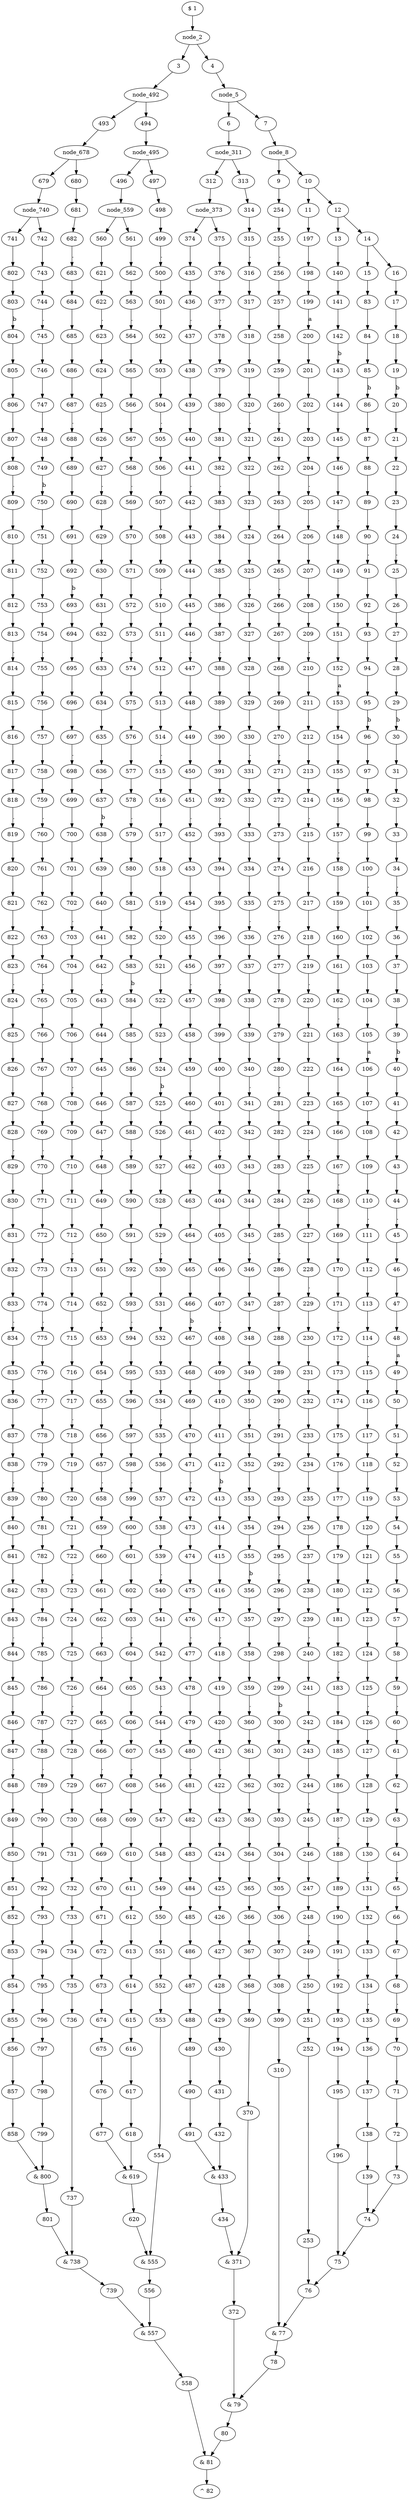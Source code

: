 digraph G {
	node_1 [label="$ 1"]
		node_1 -> node_2
		node_2 -> node_3
		node_2 -> node_4
	node_4 [label="4"]
		node_4 -> node_5
		node_5 -> node_6
		node_5 -> node_7
	node_7 [label="7"]
		node_7 -> node_8
		node_8 -> node_9
		node_8 -> node_10
	node_10 [label="10"]
		node_10 -> node_11
		node_10 -> node_12
	node_12 [label="12"]
		node_12 -> node_13
		node_12 -> node_14
	node_14 [label="14"]
		node_14 -> node_15
		node_14 -> node_16
	node_16 [label="16"]
		node_16 -> node_17
	node_17 [label="17"]
		node_17 -> node_18
	node_18 [label="18"]
		node_18 -> node_19
	node_19 [label="19"]
		node_19 -> node_20[label = "b"]
	node_20 [label="20"]
		node_20 -> node_21
	node_21 [label="21"]
		node_21 -> node_22
	node_22 [label="22"]
		node_22 -> node_23
	node_23 [label="23"]
		node_23 -> node_24
	node_24 [label="24"]
		node_24 -> node_25[label = "."]
	node_25 [label="25"]
		node_25 -> node_26
	node_26 [label="26"]
		node_26 -> node_27
	node_27 [label="27"]
		node_27 -> node_28
	node_28 [label="28"]
		node_28 -> node_29
	node_29 [label="29"]
		node_29 -> node_30[label = "b"]
	node_30 [label="30"]
		node_30 -> node_31
	node_31 [label="31"]
		node_31 -> node_32
	node_32 [label="32"]
		node_32 -> node_33
	node_33 [label="33"]
		node_33 -> node_34
	node_34 [label="34"]
		node_34 -> node_35[label = "."]
	node_35 [label="35"]
		node_35 -> node_36
	node_36 [label="36"]
		node_36 -> node_37
	node_37 [label="37"]
		node_37 -> node_38
	node_38 [label="38"]
		node_38 -> node_39
	node_39 [label="39"]
		node_39 -> node_40[label = "b"]
	node_40 [label="40"]
		node_40 -> node_41
	node_41 [label="41"]
		node_41 -> node_42
	node_42 [label="42"]
		node_42 -> node_43
	node_43 [label="43"]
		node_43 -> node_44
	node_44 [label="44"]
		node_44 -> node_45[label = "."]
	node_45 [label="45"]
		node_45 -> node_46
	node_46 [label="46"]
		node_46 -> node_47
	node_47 [label="47"]
		node_47 -> node_48
	node_48 [label="48"]
		node_48 -> node_49[label = "a"]
	node_49 [label="49"]
		node_49 -> node_50
	node_50 [label="50"]
		node_50 -> node_51
	node_51 [label="51"]
		node_51 -> node_52
	node_52 [label="52"]
		node_52 -> node_53
	node_53 [label="53"]
		node_53 -> node_54
	node_54 [label="54"]
		node_54 -> node_55
	node_55 [label="55"]
		node_55 -> node_56
	node_56 [label="56"]
		node_56 -> node_57
	node_57 [label="57"]
		node_57 -> node_58
	node_58 [label="58"]
		node_58 -> node_59
	node_59 [label="59"]
		node_59 -> node_60[label = "."]
	node_60 [label="60"]
		node_60 -> node_61
	node_61 [label="61"]
		node_61 -> node_62
	node_62 [label="62"]
		node_62 -> node_63
	node_63 [label="63"]
		node_63 -> node_64
	node_64 [label="64"]
		node_64 -> node_65[label = "."]
	node_65 [label="65"]
		node_65 -> node_66
	node_66 [label="66"]
		node_66 -> node_67
	node_67 [label="67"]
		node_67 -> node_68
	node_68 [label="68"]
		node_68 -> node_69[label = "."]
	node_69 [label="69"]
		node_69 -> node_70
	node_70 [label="70"]
		node_70 -> node_71
	node_71 [label="71"]
		node_71 -> node_72
	node_72 [label="72"]
		node_72 -> node_73
	node_73 [label="73"]
		node_73 -> node_74
	node_74 [label="74"]
		node_74 -> node_75
	node_75 [label="75"]
		node_75 -> node_76
	node_76 [label="76"]
		node_76 -> node_77
	node_77 [label="& 77"]
		node_77 -> node_78
	node_78 [label="78"]
		node_78 -> node_79
	node_79 [label="& 79"]
		node_79 -> node_80
	node_80 [label="80"]
		node_80 -> node_81
	node_81 [label="& 81"]
		node_81 -> node_82
	node_82 [label="^ 82"]
	node_15 [label="15"]
		node_15 -> node_83
	node_83 [label="83"]
		node_83 -> node_84
	node_84 [label="84"]
		node_84 -> node_85
	node_85 [label="85"]
		node_85 -> node_86[label = "b"]
	node_86 [label="86"]
		node_86 -> node_87
	node_87 [label="87"]
		node_87 -> node_88
	node_88 [label="88"]
		node_88 -> node_89
	node_89 [label="89"]
		node_89 -> node_90
	node_90 [label="90"]
		node_90 -> node_91[label = "."]
	node_91 [label="91"]
		node_91 -> node_92
	node_92 [label="92"]
		node_92 -> node_93
	node_93 [label="93"]
		node_93 -> node_94
	node_94 [label="94"]
		node_94 -> node_95
	node_95 [label="95"]
		node_95 -> node_96[label = "b"]
	node_96 [label="96"]
		node_96 -> node_97
	node_97 [label="97"]
		node_97 -> node_98
	node_98 [label="98"]
		node_98 -> node_99
	node_99 [label="99"]
		node_99 -> node_100
	node_100 [label="100"]
		node_100 -> node_101[label = "."]
	node_101 [label="101"]
		node_101 -> node_102
	node_102 [label="102"]
		node_102 -> node_103
	node_103 [label="103"]
		node_103 -> node_104
	node_104 [label="104"]
		node_104 -> node_105
	node_105 [label="105"]
		node_105 -> node_106[label = "a"]
	node_106 [label="106"]
		node_106 -> node_107
	node_107 [label="107"]
		node_107 -> node_108
	node_108 [label="108"]
		node_108 -> node_109
	node_109 [label="109"]
		node_109 -> node_110
	node_110 [label="110"]
		node_110 -> node_111[label = "."]
	node_111 [label="111"]
		node_111 -> node_112
	node_112 [label="112"]
		node_112 -> node_113
	node_113 [label="113"]
		node_113 -> node_114
	node_114 [label="114"]
		node_114 -> node_115[label = "."]
	node_115 [label="115"]
		node_115 -> node_116
	node_116 [label="116"]
		node_116 -> node_117
	node_117 [label="117"]
		node_117 -> node_118
	node_118 [label="118"]
		node_118 -> node_119
	node_119 [label="119"]
		node_119 -> node_120
	node_120 [label="120"]
		node_120 -> node_121
	node_121 [label="121"]
		node_121 -> node_122
	node_122 [label="122"]
		node_122 -> node_123
	node_123 [label="123"]
		node_123 -> node_124
	node_124 [label="124"]
		node_124 -> node_125
	node_125 [label="125"]
		node_125 -> node_126[label = "."]
	node_126 [label="126"]
		node_126 -> node_127
	node_127 [label="127"]
		node_127 -> node_128
	node_128 [label="128"]
		node_128 -> node_129
	node_129 [label="129"]
		node_129 -> node_130
	node_130 [label="130"]
		node_130 -> node_131[label = "."]
	node_131 [label="131"]
		node_131 -> node_132
	node_132 [label="132"]
		node_132 -> node_133
	node_133 [label="133"]
		node_133 -> node_134
	node_134 [label="134"]
		node_134 -> node_135[label = "."]
	node_135 [label="135"]
		node_135 -> node_136
	node_136 [label="136"]
		node_136 -> node_137
	node_137 [label="137"]
		node_137 -> node_138
	node_138 [label="138"]
		node_138 -> node_139
	node_139 [label="139"]
		node_139 -> node_74
	node_13 [label="13"]
		node_13 -> node_140
	node_140 [label="140"]
		node_140 -> node_141
	node_141 [label="141"]
		node_141 -> node_142
	node_142 [label="142"]
		node_142 -> node_143[label = "b"]
	node_143 [label="143"]
		node_143 -> node_144
	node_144 [label="144"]
		node_144 -> node_145
	node_145 [label="145"]
		node_145 -> node_146
	node_146 [label="146"]
		node_146 -> node_147
	node_147 [label="147"]
		node_147 -> node_148[label = "."]
	node_148 [label="148"]
		node_148 -> node_149
	node_149 [label="149"]
		node_149 -> node_150
	node_150 [label="150"]
		node_150 -> node_151
	node_151 [label="151"]
		node_151 -> node_152
	node_152 [label="152"]
		node_152 -> node_153[label = "a"]
	node_153 [label="153"]
		node_153 -> node_154
	node_154 [label="154"]
		node_154 -> node_155
	node_155 [label="155"]
		node_155 -> node_156
	node_156 [label="156"]
		node_156 -> node_157
	node_157 [label="157"]
		node_157 -> node_158[label = "."]
	node_158 [label="158"]
		node_158 -> node_159
	node_159 [label="159"]
		node_159 -> node_160
	node_160 [label="160"]
		node_160 -> node_161
	node_161 [label="161"]
		node_161 -> node_162
	node_162 [label="162"]
		node_162 -> node_163[label = "."]
	node_163 [label="163"]
		node_163 -> node_164
	node_164 [label="164"]
		node_164 -> node_165
	node_165 [label="165"]
		node_165 -> node_166
	node_166 [label="166"]
		node_166 -> node_167
	node_167 [label="167"]
		node_167 -> node_168[label = "."]
	node_168 [label="168"]
		node_168 -> node_169
	node_169 [label="169"]
		node_169 -> node_170
	node_170 [label="170"]
		node_170 -> node_171
	node_171 [label="171"]
		node_171 -> node_172[label = "."]
	node_172 [label="172"]
		node_172 -> node_173
	node_173 [label="173"]
		node_173 -> node_174
	node_174 [label="174"]
		node_174 -> node_175
	node_175 [label="175"]
		node_175 -> node_176
	node_176 [label="176"]
		node_176 -> node_177
	node_177 [label="177"]
		node_177 -> node_178
	node_178 [label="178"]
		node_178 -> node_179
	node_179 [label="179"]
		node_179 -> node_180
	node_180 [label="180"]
		node_180 -> node_181
	node_181 [label="181"]
		node_181 -> node_182
	node_182 [label="182"]
		node_182 -> node_183[label = "."]
	node_183 [label="183"]
		node_183 -> node_184
	node_184 [label="184"]
		node_184 -> node_185
	node_185 [label="185"]
		node_185 -> node_186
	node_186 [label="186"]
		node_186 -> node_187
	node_187 [label="187"]
		node_187 -> node_188[label = "."]
	node_188 [label="188"]
		node_188 -> node_189
	node_189 [label="189"]
		node_189 -> node_190
	node_190 [label="190"]
		node_190 -> node_191
	node_191 [label="191"]
		node_191 -> node_192[label = "."]
	node_192 [label="192"]
		node_192 -> node_193
	node_193 [label="193"]
		node_193 -> node_194
	node_194 [label="194"]
		node_194 -> node_195
	node_195 [label="195"]
		node_195 -> node_196
	node_196 [label="196"]
		node_196 -> node_75
	node_11 [label="11"]
		node_11 -> node_197
	node_197 [label="197"]
		node_197 -> node_198
	node_198 [label="198"]
		node_198 -> node_199
	node_199 [label="199"]
		node_199 -> node_200[label = "a"]
	node_200 [label="200"]
		node_200 -> node_201
	node_201 [label="201"]
		node_201 -> node_202
	node_202 [label="202"]
		node_202 -> node_203
	node_203 [label="203"]
		node_203 -> node_204
	node_204 [label="204"]
		node_204 -> node_205[label = "."]
	node_205 [label="205"]
		node_205 -> node_206
	node_206 [label="206"]
		node_206 -> node_207
	node_207 [label="207"]
		node_207 -> node_208
	node_208 [label="208"]
		node_208 -> node_209
	node_209 [label="209"]
		node_209 -> node_210[label = "."]
	node_210 [label="210"]
		node_210 -> node_211
	node_211 [label="211"]
		node_211 -> node_212
	node_212 [label="212"]
		node_212 -> node_213
	node_213 [label="213"]
		node_213 -> node_214
	node_214 [label="214"]
		node_214 -> node_215[label = "."]
	node_215 [label="215"]
		node_215 -> node_216
	node_216 [label="216"]
		node_216 -> node_217
	node_217 [label="217"]
		node_217 -> node_218
	node_218 [label="218"]
		node_218 -> node_219
	node_219 [label="219"]
		node_219 -> node_220[label = "."]
	node_220 [label="220"]
		node_220 -> node_221
	node_221 [label="221"]
		node_221 -> node_222
	node_222 [label="222"]
		node_222 -> node_223
	node_223 [label="223"]
		node_223 -> node_224
	node_224 [label="224"]
		node_224 -> node_225[label = "."]
	node_225 [label="225"]
		node_225 -> node_226
	node_226 [label="226"]
		node_226 -> node_227
	node_227 [label="227"]
		node_227 -> node_228
	node_228 [label="228"]
		node_228 -> node_229[label = "."]
	node_229 [label="229"]
		node_229 -> node_230
	node_230 [label="230"]
		node_230 -> node_231
	node_231 [label="231"]
		node_231 -> node_232
	node_232 [label="232"]
		node_232 -> node_233
	node_233 [label="233"]
		node_233 -> node_234
	node_234 [label="234"]
		node_234 -> node_235
	node_235 [label="235"]
		node_235 -> node_236
	node_236 [label="236"]
		node_236 -> node_237
	node_237 [label="237"]
		node_237 -> node_238
	node_238 [label="238"]
		node_238 -> node_239
	node_239 [label="239"]
		node_239 -> node_240[label = "."]
	node_240 [label="240"]
		node_240 -> node_241
	node_241 [label="241"]
		node_241 -> node_242
	node_242 [label="242"]
		node_242 -> node_243
	node_243 [label="243"]
		node_243 -> node_244
	node_244 [label="244"]
		node_244 -> node_245[label = "."]
	node_245 [label="245"]
		node_245 -> node_246
	node_246 [label="246"]
		node_246 -> node_247
	node_247 [label="247"]
		node_247 -> node_248
	node_248 [label="248"]
		node_248 -> node_249[label = "."]
	node_249 [label="249"]
		node_249 -> node_250
	node_250 [label="250"]
		node_250 -> node_251
	node_251 [label="251"]
		node_251 -> node_252
	node_252 [label="252"]
		node_252 -> node_253
	node_253 [label="253"]
		node_253 -> node_76
	node_9 [label="9"]
		node_9 -> node_254
	node_254 [label="254"]
		node_254 -> node_255
	node_255 [label="255"]
		node_255 -> node_256[label = "."]
	node_256 [label="256"]
		node_256 -> node_257
	node_257 [label="257"]
		node_257 -> node_258
	node_258 [label="258"]
		node_258 -> node_259
	node_259 [label="259"]
		node_259 -> node_260
	node_260 [label="260"]
		node_260 -> node_261[label = "."]
	node_261 [label="261"]
		node_261 -> node_262
	node_262 [label="262"]
		node_262 -> node_263
	node_263 [label="263"]
		node_263 -> node_264
	node_264 [label="264"]
		node_264 -> node_265
	node_265 [label="265"]
		node_265 -> node_266[label = "."]
	node_266 [label="266"]
		node_266 -> node_267
	node_267 [label="267"]
		node_267 -> node_268
	node_268 [label="268"]
		node_268 -> node_269
	node_269 [label="269"]
		node_269 -> node_270
	node_270 [label="270"]
		node_270 -> node_271[label = "."]
	node_271 [label="271"]
		node_271 -> node_272
	node_272 [label="272"]
		node_272 -> node_273
	node_273 [label="273"]
		node_273 -> node_274
	node_274 [label="274"]
		node_274 -> node_275
	node_275 [label="275"]
		node_275 -> node_276[label = "."]
	node_276 [label="276"]
		node_276 -> node_277
	node_277 [label="277"]
		node_277 -> node_278
	node_278 [label="278"]
		node_278 -> node_279
	node_279 [label="279"]
		node_279 -> node_280
	node_280 [label="280"]
		node_280 -> node_281[label = "."]
	node_281 [label="281"]
		node_281 -> node_282
	node_282 [label="282"]
		node_282 -> node_283
	node_283 [label="283"]
		node_283 -> node_284
	node_284 [label="284"]
		node_284 -> node_285
	node_285 [label="285"]
		node_285 -> node_286[label = "."]
	node_286 [label="286"]
		node_286 -> node_287
	node_287 [label="287"]
		node_287 -> node_288
	node_288 [label="288"]
		node_288 -> node_289
	node_289 [label="289"]
		node_289 -> node_290
	node_290 [label="290"]
		node_290 -> node_291[label = "."]
	node_291 [label="291"]
		node_291 -> node_292
	node_292 [label="292"]
		node_292 -> node_293
	node_293 [label="293"]
		node_293 -> node_294
	node_294 [label="294"]
		node_294 -> node_295
	node_295 [label="295"]
		node_295 -> node_296[label = "."]
	node_296 [label="296"]
		node_296 -> node_297
	node_297 [label="297"]
		node_297 -> node_298
	node_298 [label="298"]
		node_298 -> node_299
	node_299 [label="299"]
		node_299 -> node_300[label = "b"]
	node_300 [label="300"]
		node_300 -> node_301
	node_301 [label="301"]
		node_301 -> node_302
	node_302 [label="302"]
		node_302 -> node_303
	node_303 [label="303"]
		node_303 -> node_304
	node_304 [label="304"]
		node_304 -> node_305
	node_305 [label="305"]
		node_305 -> node_306
	node_306 [label="306"]
		node_306 -> node_307
	node_307 [label="307"]
		node_307 -> node_308
	node_308 [label="308"]
		node_308 -> node_309
	node_309 [label="309"]
		node_309 -> node_310
	node_310 [label="310"]
		node_310 -> node_77
	node_6 [label="6"]
		node_6 -> node_311
		node_311 -> node_312
		node_311 -> node_313
	node_313 [label="313"]
		node_313 -> node_314
	node_314 [label="314"]
		node_314 -> node_315
	node_315 [label="315"]
		node_315 -> node_316[label = "."]
	node_316 [label="316"]
		node_316 -> node_317
	node_317 [label="317"]
		node_317 -> node_318
	node_318 [label="318"]
		node_318 -> node_319
	node_319 [label="319"]
		node_319 -> node_320
	node_320 [label="320"]
		node_320 -> node_321[label = "."]
	node_321 [label="321"]
		node_321 -> node_322
	node_322 [label="322"]
		node_322 -> node_323
	node_323 [label="323"]
		node_323 -> node_324
	node_324 [label="324"]
		node_324 -> node_325
	node_325 [label="325"]
		node_325 -> node_326[label = "."]
	node_326 [label="326"]
		node_326 -> node_327
	node_327 [label="327"]
		node_327 -> node_328
	node_328 [label="328"]
		node_328 -> node_329
	node_329 [label="329"]
		node_329 -> node_330
	node_330 [label="330"]
		node_330 -> node_331[label = "."]
	node_331 [label="331"]
		node_331 -> node_332
	node_332 [label="332"]
		node_332 -> node_333
	node_333 [label="333"]
		node_333 -> node_334
	node_334 [label="334"]
		node_334 -> node_335
	node_335 [label="335"]
		node_335 -> node_336[label = "."]
	node_336 [label="336"]
		node_336 -> node_337
	node_337 [label="337"]
		node_337 -> node_338
	node_338 [label="338"]
		node_338 -> node_339
	node_339 [label="339"]
		node_339 -> node_340
	node_340 [label="340"]
		node_340 -> node_341[label = "."]
	node_341 [label="341"]
		node_341 -> node_342
	node_342 [label="342"]
		node_342 -> node_343
	node_343 [label="343"]
		node_343 -> node_344
	node_344 [label="344"]
		node_344 -> node_345
	node_345 [label="345"]
		node_345 -> node_346[label = "."]
	node_346 [label="346"]
		node_346 -> node_347
	node_347 [label="347"]
		node_347 -> node_348
	node_348 [label="348"]
		node_348 -> node_349
	node_349 [label="349"]
		node_349 -> node_350
	node_350 [label="350"]
		node_350 -> node_351[label = "."]
	node_351 [label="351"]
		node_351 -> node_352
	node_352 [label="352"]
		node_352 -> node_353
	node_353 [label="353"]
		node_353 -> node_354
	node_354 [label="354"]
		node_354 -> node_355
	node_355 [label="355"]
		node_355 -> node_356[label = "b"]
	node_356 [label="356"]
		node_356 -> node_357
	node_357 [label="357"]
		node_357 -> node_358
	node_358 [label="358"]
		node_358 -> node_359
	node_359 [label="359"]
		node_359 -> node_360[label = "."]
	node_360 [label="360"]
		node_360 -> node_361
	node_361 [label="361"]
		node_361 -> node_362
	node_362 [label="362"]
		node_362 -> node_363
	node_363 [label="363"]
		node_363 -> node_364
	node_364 [label="364"]
		node_364 -> node_365
	node_365 [label="365"]
		node_365 -> node_366
	node_366 [label="366"]
		node_366 -> node_367
	node_367 [label="367"]
		node_367 -> node_368
	node_368 [label="368"]
		node_368 -> node_369
	node_369 [label="369"]
		node_369 -> node_370
	node_370 [label="370"]
		node_370 -> node_371
	node_371 [label="& 371"]
		node_371 -> node_372
	node_372 [label="372"]
		node_372 -> node_79
	node_312 [label="312"]
		node_312 -> node_373
		node_373 -> node_374
		node_373 -> node_375
	node_375 [label="375"]
		node_375 -> node_376
	node_376 [label="376"]
		node_376 -> node_377
	node_377 [label="377"]
		node_377 -> node_378[label = "."]
	node_378 [label="378"]
		node_378 -> node_379
	node_379 [label="379"]
		node_379 -> node_380
	node_380 [label="380"]
		node_380 -> node_381
	node_381 [label="381"]
		node_381 -> node_382
	node_382 [label="382"]
		node_382 -> node_383[label = "."]
	node_383 [label="383"]
		node_383 -> node_384
	node_384 [label="384"]
		node_384 -> node_385
	node_385 [label="385"]
		node_385 -> node_386
	node_386 [label="386"]
		node_386 -> node_387
	node_387 [label="387"]
		node_387 -> node_388[label = "."]
	node_388 [label="388"]
		node_388 -> node_389
	node_389 [label="389"]
		node_389 -> node_390
	node_390 [label="390"]
		node_390 -> node_391
	node_391 [label="391"]
		node_391 -> node_392
	node_392 [label="392"]
		node_392 -> node_393[label = "."]
	node_393 [label="393"]
		node_393 -> node_394
	node_394 [label="394"]
		node_394 -> node_395
	node_395 [label="395"]
		node_395 -> node_396
	node_396 [label="396"]
		node_396 -> node_397
	node_397 [label="397"]
		node_397 -> node_398[label = "."]
	node_398 [label="398"]
		node_398 -> node_399
	node_399 [label="399"]
		node_399 -> node_400
	node_400 [label="400"]
		node_400 -> node_401
	node_401 [label="401"]
		node_401 -> node_402
	node_402 [label="402"]
		node_402 -> node_403[label = "."]
	node_403 [label="403"]
		node_403 -> node_404
	node_404 [label="404"]
		node_404 -> node_405
	node_405 [label="405"]
		node_405 -> node_406
	node_406 [label="406"]
		node_406 -> node_407
	node_407 [label="407"]
		node_407 -> node_408[label = "."]
	node_408 [label="408"]
		node_408 -> node_409
	node_409 [label="409"]
		node_409 -> node_410
	node_410 [label="410"]
		node_410 -> node_411
	node_411 [label="411"]
		node_411 -> node_412
	node_412 [label="412"]
		node_412 -> node_413[label = "b"]
	node_413 [label="413"]
		node_413 -> node_414
	node_414 [label="414"]
		node_414 -> node_415
	node_415 [label="415"]
		node_415 -> node_416
	node_416 [label="416"]
		node_416 -> node_417
	node_417 [label="417"]
		node_417 -> node_418[label = "."]
	node_418 [label="418"]
		node_418 -> node_419
	node_419 [label="419"]
		node_419 -> node_420
	node_420 [label="420"]
		node_420 -> node_421
	node_421 [label="421"]
		node_421 -> node_422[label = "."]
	node_422 [label="422"]
		node_422 -> node_423
	node_423 [label="423"]
		node_423 -> node_424
	node_424 [label="424"]
		node_424 -> node_425
	node_425 [label="425"]
		node_425 -> node_426
	node_426 [label="426"]
		node_426 -> node_427
	node_427 [label="427"]
		node_427 -> node_428
	node_428 [label="428"]
		node_428 -> node_429
	node_429 [label="429"]
		node_429 -> node_430
	node_430 [label="430"]
		node_430 -> node_431
	node_431 [label="431"]
		node_431 -> node_432
	node_432 [label="432"]
		node_432 -> node_433
	node_433 [label="& 433"]
		node_433 -> node_434
	node_434 [label="434"]
		node_434 -> node_371
	node_374 [label="374"]
		node_374 -> node_435
	node_435 [label="435"]
		node_435 -> node_436
	node_436 [label="436"]
		node_436 -> node_437[label = "."]
	node_437 [label="437"]
		node_437 -> node_438
	node_438 [label="438"]
		node_438 -> node_439
	node_439 [label="439"]
		node_439 -> node_440
	node_440 [label="440"]
		node_440 -> node_441
	node_441 [label="441"]
		node_441 -> node_442[label = "."]
	node_442 [label="442"]
		node_442 -> node_443
	node_443 [label="443"]
		node_443 -> node_444
	node_444 [label="444"]
		node_444 -> node_445
	node_445 [label="445"]
		node_445 -> node_446
	node_446 [label="446"]
		node_446 -> node_447[label = "."]
	node_447 [label="447"]
		node_447 -> node_448
	node_448 [label="448"]
		node_448 -> node_449
	node_449 [label="449"]
		node_449 -> node_450
	node_450 [label="450"]
		node_450 -> node_451
	node_451 [label="451"]
		node_451 -> node_452[label = "."]
	node_452 [label="452"]
		node_452 -> node_453
	node_453 [label="453"]
		node_453 -> node_454
	node_454 [label="454"]
		node_454 -> node_455
	node_455 [label="455"]
		node_455 -> node_456
	node_456 [label="456"]
		node_456 -> node_457[label = "."]
	node_457 [label="457"]
		node_457 -> node_458
	node_458 [label="458"]
		node_458 -> node_459
	node_459 [label="459"]
		node_459 -> node_460
	node_460 [label="460"]
		node_460 -> node_461
	node_461 [label="461"]
		node_461 -> node_462[label = "."]
	node_462 [label="462"]
		node_462 -> node_463
	node_463 [label="463"]
		node_463 -> node_464
	node_464 [label="464"]
		node_464 -> node_465
	node_465 [label="465"]
		node_465 -> node_466
	node_466 [label="466"]
		node_466 -> node_467[label = "b"]
	node_467 [label="467"]
		node_467 -> node_468
	node_468 [label="468"]
		node_468 -> node_469
	node_469 [label="469"]
		node_469 -> node_470
	node_470 [label="470"]
		node_470 -> node_471
	node_471 [label="471"]
		node_471 -> node_472[label = "."]
	node_472 [label="472"]
		node_472 -> node_473
	node_473 [label="473"]
		node_473 -> node_474
	node_474 [label="474"]
		node_474 -> node_475
	node_475 [label="475"]
		node_475 -> node_476
	node_476 [label="476"]
		node_476 -> node_477[label = "."]
	node_477 [label="477"]
		node_477 -> node_478
	node_478 [label="478"]
		node_478 -> node_479
	node_479 [label="479"]
		node_479 -> node_480
	node_480 [label="480"]
		node_480 -> node_481[label = "."]
	node_481 [label="481"]
		node_481 -> node_482
	node_482 [label="482"]
		node_482 -> node_483
	node_483 [label="483"]
		node_483 -> node_484
	node_484 [label="484"]
		node_484 -> node_485
	node_485 [label="485"]
		node_485 -> node_486
	node_486 [label="486"]
		node_486 -> node_487
	node_487 [label="487"]
		node_487 -> node_488
	node_488 [label="488"]
		node_488 -> node_489
	node_489 [label="489"]
		node_489 -> node_490
	node_490 [label="490"]
		node_490 -> node_491
	node_491 [label="491"]
		node_491 -> node_433
	node_3 [label="3"]
		node_3 -> node_492
		node_492 -> node_493
		node_492 -> node_494
	node_494 [label="494"]
		node_494 -> node_495
		node_495 -> node_496
		node_495 -> node_497
	node_497 [label="497"]
		node_497 -> node_498
	node_498 [label="498"]
		node_498 -> node_499
	node_499 [label="499"]
		node_499 -> node_500[label = "."]
	node_500 [label="500"]
		node_500 -> node_501
	node_501 [label="501"]
		node_501 -> node_502
	node_502 [label="502"]
		node_502 -> node_503
	node_503 [label="503"]
		node_503 -> node_504
	node_504 [label="504"]
		node_504 -> node_505[label = "."]
	node_505 [label="505"]
		node_505 -> node_506
	node_506 [label="506"]
		node_506 -> node_507
	node_507 [label="507"]
		node_507 -> node_508
	node_508 [label="508"]
		node_508 -> node_509
	node_509 [label="509"]
		node_509 -> node_510[label = "."]
	node_510 [label="510"]
		node_510 -> node_511
	node_511 [label="511"]
		node_511 -> node_512
	node_512 [label="512"]
		node_512 -> node_513
	node_513 [label="513"]
		node_513 -> node_514
	node_514 [label="514"]
		node_514 -> node_515[label = "."]
	node_515 [label="515"]
		node_515 -> node_516
	node_516 [label="516"]
		node_516 -> node_517
	node_517 [label="517"]
		node_517 -> node_518
	node_518 [label="518"]
		node_518 -> node_519
	node_519 [label="519"]
		node_519 -> node_520[label = "."]
	node_520 [label="520"]
		node_520 -> node_521
	node_521 [label="521"]
		node_521 -> node_522
	node_522 [label="522"]
		node_522 -> node_523
	node_523 [label="523"]
		node_523 -> node_524
	node_524 [label="524"]
		node_524 -> node_525[label = "b"]
	node_525 [label="525"]
		node_525 -> node_526
	node_526 [label="526"]
		node_526 -> node_527
	node_527 [label="527"]
		node_527 -> node_528
	node_528 [label="528"]
		node_528 -> node_529
	node_529 [label="529"]
		node_529 -> node_530[label = "."]
	node_530 [label="530"]
		node_530 -> node_531
	node_531 [label="531"]
		node_531 -> node_532
	node_532 [label="532"]
		node_532 -> node_533
	node_533 [label="533"]
		node_533 -> node_534
	node_534 [label="534"]
		node_534 -> node_535[label = "."]
	node_535 [label="535"]
		node_535 -> node_536
	node_536 [label="536"]
		node_536 -> node_537
	node_537 [label="537"]
		node_537 -> node_538
	node_538 [label="538"]
		node_538 -> node_539
	node_539 [label="539"]
		node_539 -> node_540[label = "."]
	node_540 [label="540"]
		node_540 -> node_541
	node_541 [label="541"]
		node_541 -> node_542
	node_542 [label="542"]
		node_542 -> node_543
	node_543 [label="543"]
		node_543 -> node_544[label = "."]
	node_544 [label="544"]
		node_544 -> node_545
	node_545 [label="545"]
		node_545 -> node_546
	node_546 [label="546"]
		node_546 -> node_547
	node_547 [label="547"]
		node_547 -> node_548
	node_548 [label="548"]
		node_548 -> node_549
	node_549 [label="549"]
		node_549 -> node_550
	node_550 [label="550"]
		node_550 -> node_551
	node_551 [label="551"]
		node_551 -> node_552
	node_552 [label="552"]
		node_552 -> node_553
	node_553 [label="553"]
		node_553 -> node_554
	node_554 [label="554"]
		node_554 -> node_555
	node_555 [label="& 555"]
		node_555 -> node_556
	node_556 [label="556"]
		node_556 -> node_557
	node_557 [label="& 557"]
		node_557 -> node_558
	node_558 [label="558"]
		node_558 -> node_81
	node_496 [label="496"]
		node_496 -> node_559
		node_559 -> node_560
		node_559 -> node_561
	node_561 [label="561"]
		node_561 -> node_562
	node_562 [label="562"]
		node_562 -> node_563
	node_563 [label="563"]
		node_563 -> node_564[label = "."]
	node_564 [label="564"]
		node_564 -> node_565
	node_565 [label="565"]
		node_565 -> node_566
	node_566 [label="566"]
		node_566 -> node_567
	node_567 [label="567"]
		node_567 -> node_568
	node_568 [label="568"]
		node_568 -> node_569[label = "."]
	node_569 [label="569"]
		node_569 -> node_570
	node_570 [label="570"]
		node_570 -> node_571
	node_571 [label="571"]
		node_571 -> node_572
	node_572 [label="572"]
		node_572 -> node_573
	node_573 [label="573"]
		node_573 -> node_574[label = "."]
	node_574 [label="574"]
		node_574 -> node_575
	node_575 [label="575"]
		node_575 -> node_576
	node_576 [label="576"]
		node_576 -> node_577
	node_577 [label="577"]
		node_577 -> node_578
	node_578 [label="578"]
		node_578 -> node_579[label = "."]
	node_579 [label="579"]
		node_579 -> node_580
	node_580 [label="580"]
		node_580 -> node_581
	node_581 [label="581"]
		node_581 -> node_582
	node_582 [label="582"]
		node_582 -> node_583
	node_583 [label="583"]
		node_583 -> node_584[label = "b"]
	node_584 [label="584"]
		node_584 -> node_585
	node_585 [label="585"]
		node_585 -> node_586
	node_586 [label="586"]
		node_586 -> node_587
	node_587 [label="587"]
		node_587 -> node_588
	node_588 [label="588"]
		node_588 -> node_589[label = "."]
	node_589 [label="589"]
		node_589 -> node_590
	node_590 [label="590"]
		node_590 -> node_591
	node_591 [label="591"]
		node_591 -> node_592
	node_592 [label="592"]
		node_592 -> node_593
	node_593 [label="593"]
		node_593 -> node_594[label = "."]
	node_594 [label="594"]
		node_594 -> node_595
	node_595 [label="595"]
		node_595 -> node_596
	node_596 [label="596"]
		node_596 -> node_597
	node_597 [label="597"]
		node_597 -> node_598
	node_598 [label="598"]
		node_598 -> node_599[label = "."]
	node_599 [label="599"]
		node_599 -> node_600
	node_600 [label="600"]
		node_600 -> node_601
	node_601 [label="601"]
		node_601 -> node_602
	node_602 [label="602"]
		node_602 -> node_603
	node_603 [label="603"]
		node_603 -> node_604[label = "."]
	node_604 [label="604"]
		node_604 -> node_605
	node_605 [label="605"]
		node_605 -> node_606
	node_606 [label="606"]
		node_606 -> node_607
	node_607 [label="607"]
		node_607 -> node_608[label = "."]
	node_608 [label="608"]
		node_608 -> node_609
	node_609 [label="609"]
		node_609 -> node_610
	node_610 [label="610"]
		node_610 -> node_611
	node_611 [label="611"]
		node_611 -> node_612
	node_612 [label="612"]
		node_612 -> node_613
	node_613 [label="613"]
		node_613 -> node_614
	node_614 [label="614"]
		node_614 -> node_615
	node_615 [label="615"]
		node_615 -> node_616
	node_616 [label="616"]
		node_616 -> node_617
	node_617 [label="617"]
		node_617 -> node_618
	node_618 [label="618"]
		node_618 -> node_619
	node_619 [label="& 619"]
		node_619 -> node_620
	node_620 [label="620"]
		node_620 -> node_555
	node_560 [label="560"]
		node_560 -> node_621
	node_621 [label="621"]
		node_621 -> node_622
	node_622 [label="622"]
		node_622 -> node_623[label = "."]
	node_623 [label="623"]
		node_623 -> node_624
	node_624 [label="624"]
		node_624 -> node_625
	node_625 [label="625"]
		node_625 -> node_626
	node_626 [label="626"]
		node_626 -> node_627
	node_627 [label="627"]
		node_627 -> node_628[label = "."]
	node_628 [label="628"]
		node_628 -> node_629
	node_629 [label="629"]
		node_629 -> node_630
	node_630 [label="630"]
		node_630 -> node_631
	node_631 [label="631"]
		node_631 -> node_632
	node_632 [label="632"]
		node_632 -> node_633[label = "."]
	node_633 [label="633"]
		node_633 -> node_634
	node_634 [label="634"]
		node_634 -> node_635
	node_635 [label="635"]
		node_635 -> node_636
	node_636 [label="636"]
		node_636 -> node_637
	node_637 [label="637"]
		node_637 -> node_638[label = "b"]
	node_638 [label="638"]
		node_638 -> node_639
	node_639 [label="639"]
		node_639 -> node_640
	node_640 [label="640"]
		node_640 -> node_641
	node_641 [label="641"]
		node_641 -> node_642
	node_642 [label="642"]
		node_642 -> node_643[label = "."]
	node_643 [label="643"]
		node_643 -> node_644
	node_644 [label="644"]
		node_644 -> node_645
	node_645 [label="645"]
		node_645 -> node_646
	node_646 [label="646"]
		node_646 -> node_647
	node_647 [label="647"]
		node_647 -> node_648[label = "."]
	node_648 [label="648"]
		node_648 -> node_649
	node_649 [label="649"]
		node_649 -> node_650
	node_650 [label="650"]
		node_650 -> node_651
	node_651 [label="651"]
		node_651 -> node_652
	node_652 [label="652"]
		node_652 -> node_653[label = "."]
	node_653 [label="653"]
		node_653 -> node_654
	node_654 [label="654"]
		node_654 -> node_655
	node_655 [label="655"]
		node_655 -> node_656
	node_656 [label="656"]
		node_656 -> node_657
	node_657 [label="657"]
		node_657 -> node_658[label = "."]
	node_658 [label="658"]
		node_658 -> node_659
	node_659 [label="659"]
		node_659 -> node_660
	node_660 [label="660"]
		node_660 -> node_661
	node_661 [label="661"]
		node_661 -> node_662
	node_662 [label="662"]
		node_662 -> node_663[label = "."]
	node_663 [label="663"]
		node_663 -> node_664
	node_664 [label="664"]
		node_664 -> node_665
	node_665 [label="665"]
		node_665 -> node_666
	node_666 [label="666"]
		node_666 -> node_667[label = "."]
	node_667 [label="667"]
		node_667 -> node_668
	node_668 [label="668"]
		node_668 -> node_669
	node_669 [label="669"]
		node_669 -> node_670
	node_670 [label="670"]
		node_670 -> node_671
	node_671 [label="671"]
		node_671 -> node_672
	node_672 [label="672"]
		node_672 -> node_673
	node_673 [label="673"]
		node_673 -> node_674
	node_674 [label="674"]
		node_674 -> node_675
	node_675 [label="675"]
		node_675 -> node_676
	node_676 [label="676"]
		node_676 -> node_677
	node_677 [label="677"]
		node_677 -> node_619
	node_493 [label="493"]
		node_493 -> node_678
		node_678 -> node_679
		node_678 -> node_680
	node_680 [label="680"]
		node_680 -> node_681
	node_681 [label="681"]
		node_681 -> node_682
	node_682 [label="682"]
		node_682 -> node_683[label = "."]
	node_683 [label="683"]
		node_683 -> node_684
	node_684 [label="684"]
		node_684 -> node_685
	node_685 [label="685"]
		node_685 -> node_686
	node_686 [label="686"]
		node_686 -> node_687
	node_687 [label="687"]
		node_687 -> node_688[label = "."]
	node_688 [label="688"]
		node_688 -> node_689
	node_689 [label="689"]
		node_689 -> node_690
	node_690 [label="690"]
		node_690 -> node_691
	node_691 [label="691"]
		node_691 -> node_692
	node_692 [label="692"]
		node_692 -> node_693[label = "b"]
	node_693 [label="693"]
		node_693 -> node_694
	node_694 [label="694"]
		node_694 -> node_695
	node_695 [label="695"]
		node_695 -> node_696
	node_696 [label="696"]
		node_696 -> node_697
	node_697 [label="697"]
		node_697 -> node_698[label = "."]
	node_698 [label="698"]
		node_698 -> node_699
	node_699 [label="699"]
		node_699 -> node_700
	node_700 [label="700"]
		node_700 -> node_701
	node_701 [label="701"]
		node_701 -> node_702
	node_702 [label="702"]
		node_702 -> node_703[label = "."]
	node_703 [label="703"]
		node_703 -> node_704
	node_704 [label="704"]
		node_704 -> node_705
	node_705 [label="705"]
		node_705 -> node_706
	node_706 [label="706"]
		node_706 -> node_707
	node_707 [label="707"]
		node_707 -> node_708[label = "."]
	node_708 [label="708"]
		node_708 -> node_709
	node_709 [label="709"]
		node_709 -> node_710
	node_710 [label="710"]
		node_710 -> node_711
	node_711 [label="711"]
		node_711 -> node_712
	node_712 [label="712"]
		node_712 -> node_713[label = "."]
	node_713 [label="713"]
		node_713 -> node_714
	node_714 [label="714"]
		node_714 -> node_715
	node_715 [label="715"]
		node_715 -> node_716
	node_716 [label="716"]
		node_716 -> node_717
	node_717 [label="717"]
		node_717 -> node_718[label = "."]
	node_718 [label="718"]
		node_718 -> node_719
	node_719 [label="719"]
		node_719 -> node_720
	node_720 [label="720"]
		node_720 -> node_721
	node_721 [label="721"]
		node_721 -> node_722
	node_722 [label="722"]
		node_722 -> node_723[label = "."]
	node_723 [label="723"]
		node_723 -> node_724
	node_724 [label="724"]
		node_724 -> node_725
	node_725 [label="725"]
		node_725 -> node_726
	node_726 [label="726"]
		node_726 -> node_727[label = "."]
	node_727 [label="727"]
		node_727 -> node_728
	node_728 [label="728"]
		node_728 -> node_729
	node_729 [label="729"]
		node_729 -> node_730
	node_730 [label="730"]
		node_730 -> node_731
	node_731 [label="731"]
		node_731 -> node_732
	node_732 [label="732"]
		node_732 -> node_733
	node_733 [label="733"]
		node_733 -> node_734
	node_734 [label="734"]
		node_734 -> node_735
	node_735 [label="735"]
		node_735 -> node_736
	node_736 [label="736"]
		node_736 -> node_737
	node_737 [label="737"]
		node_737 -> node_738
	node_738 [label="& 738"]
		node_738 -> node_739
	node_739 [label="739"]
		node_739 -> node_557
	node_679 [label="679"]
		node_679 -> node_740
		node_740 -> node_741
		node_740 -> node_742
	node_742 [label="742"]
		node_742 -> node_743
	node_743 [label="743"]
		node_743 -> node_744
	node_744 [label="744"]
		node_744 -> node_745[label = "."]
	node_745 [label="745"]
		node_745 -> node_746
	node_746 [label="746"]
		node_746 -> node_747
	node_747 [label="747"]
		node_747 -> node_748
	node_748 [label="748"]
		node_748 -> node_749
	node_749 [label="749"]
		node_749 -> node_750[label = "b"]
	node_750 [label="750"]
		node_750 -> node_751
	node_751 [label="751"]
		node_751 -> node_752
	node_752 [label="752"]
		node_752 -> node_753
	node_753 [label="753"]
		node_753 -> node_754
	node_754 [label="754"]
		node_754 -> node_755[label = "."]
	node_755 [label="755"]
		node_755 -> node_756
	node_756 [label="756"]
		node_756 -> node_757
	node_757 [label="757"]
		node_757 -> node_758
	node_758 [label="758"]
		node_758 -> node_759
	node_759 [label="759"]
		node_759 -> node_760[label = "."]
	node_760 [label="760"]
		node_760 -> node_761
	node_761 [label="761"]
		node_761 -> node_762
	node_762 [label="762"]
		node_762 -> node_763
	node_763 [label="763"]
		node_763 -> node_764
	node_764 [label="764"]
		node_764 -> node_765[label = "."]
	node_765 [label="765"]
		node_765 -> node_766
	node_766 [label="766"]
		node_766 -> node_767
	node_767 [label="767"]
		node_767 -> node_768
	node_768 [label="768"]
		node_768 -> node_769
	node_769 [label="769"]
		node_769 -> node_770[label = "."]
	node_770 [label="770"]
		node_770 -> node_771
	node_771 [label="771"]
		node_771 -> node_772
	node_772 [label="772"]
		node_772 -> node_773
	node_773 [label="773"]
		node_773 -> node_774
	node_774 [label="774"]
		node_774 -> node_775[label = "."]
	node_775 [label="775"]
		node_775 -> node_776
	node_776 [label="776"]
		node_776 -> node_777
	node_777 [label="777"]
		node_777 -> node_778
	node_778 [label="778"]
		node_778 -> node_779
	node_779 [label="779"]
		node_779 -> node_780[label = "."]
	node_780 [label="780"]
		node_780 -> node_781
	node_781 [label="781"]
		node_781 -> node_782
	node_782 [label="782"]
		node_782 -> node_783
	node_783 [label="783"]
		node_783 -> node_784
	node_784 [label="784"]
		node_784 -> node_785[label = "."]
	node_785 [label="785"]
		node_785 -> node_786
	node_786 [label="786"]
		node_786 -> node_787
	node_787 [label="787"]
		node_787 -> node_788
	node_788 [label="788"]
		node_788 -> node_789[label = "."]
	node_789 [label="789"]
		node_789 -> node_790
	node_790 [label="790"]
		node_790 -> node_791
	node_791 [label="791"]
		node_791 -> node_792
	node_792 [label="792"]
		node_792 -> node_793
	node_793 [label="793"]
		node_793 -> node_794
	node_794 [label="794"]
		node_794 -> node_795
	node_795 [label="795"]
		node_795 -> node_796
	node_796 [label="796"]
		node_796 -> node_797
	node_797 [label="797"]
		node_797 -> node_798
	node_798 [label="798"]
		node_798 -> node_799
	node_799 [label="799"]
		node_799 -> node_800
	node_800 [label="& 800"]
		node_800 -> node_801
	node_801 [label="801"]
		node_801 -> node_738
	node_741 [label="741"]
		node_741 -> node_802
	node_802 [label="802"]
		node_802 -> node_803
	node_803 [label="803"]
		node_803 -> node_804[label = "b"]
	node_804 [label="804"]
		node_804 -> node_805
	node_805 [label="805"]
		node_805 -> node_806
	node_806 [label="806"]
		node_806 -> node_807
	node_807 [label="807"]
		node_807 -> node_808
	node_808 [label="808"]
		node_808 -> node_809[label = "."]
	node_809 [label="809"]
		node_809 -> node_810
	node_810 [label="810"]
		node_810 -> node_811
	node_811 [label="811"]
		node_811 -> node_812
	node_812 [label="812"]
		node_812 -> node_813
	node_813 [label="813"]
		node_813 -> node_814[label = "."]
	node_814 [label="814"]
		node_814 -> node_815
	node_815 [label="815"]
		node_815 -> node_816
	node_816 [label="816"]
		node_816 -> node_817
	node_817 [label="817"]
		node_817 -> node_818
	node_818 [label="818"]
		node_818 -> node_819[label = "."]
	node_819 [label="819"]
		node_819 -> node_820
	node_820 [label="820"]
		node_820 -> node_821
	node_821 [label="821"]
		node_821 -> node_822
	node_822 [label="822"]
		node_822 -> node_823
	node_823 [label="823"]
		node_823 -> node_824[label = "."]
	node_824 [label="824"]
		node_824 -> node_825
	node_825 [label="825"]
		node_825 -> node_826
	node_826 [label="826"]
		node_826 -> node_827
	node_827 [label="827"]
		node_827 -> node_828
	node_828 [label="828"]
		node_828 -> node_829[label = "."]
	node_829 [label="829"]
		node_829 -> node_830
	node_830 [label="830"]
		node_830 -> node_831
	node_831 [label="831"]
		node_831 -> node_832
	node_832 [label="832"]
		node_832 -> node_833
	node_833 [label="833"]
		node_833 -> node_834[label = "."]
	node_834 [label="834"]
		node_834 -> node_835
	node_835 [label="835"]
		node_835 -> node_836
	node_836 [label="836"]
		node_836 -> node_837
	node_837 [label="837"]
		node_837 -> node_838
	node_838 [label="838"]
		node_838 -> node_839[label = "."]
	node_839 [label="839"]
		node_839 -> node_840
	node_840 [label="840"]
		node_840 -> node_841
	node_841 [label="841"]
		node_841 -> node_842
	node_842 [label="842"]
		node_842 -> node_843
	node_843 [label="843"]
		node_843 -> node_844[label = "."]
	node_844 [label="844"]
		node_844 -> node_845
	node_845 [label="845"]
		node_845 -> node_846
	node_846 [label="846"]
		node_846 -> node_847
	node_847 [label="847"]
		node_847 -> node_848[label = "."]
	node_848 [label="848"]
		node_848 -> node_849
	node_849 [label="849"]
		node_849 -> node_850
	node_850 [label="850"]
		node_850 -> node_851
	node_851 [label="851"]
		node_851 -> node_852
	node_852 [label="852"]
		node_852 -> node_853
	node_853 [label="853"]
		node_853 -> node_854
	node_854 [label="854"]
		node_854 -> node_855
	node_855 [label="855"]
		node_855 -> node_856
	node_856 [label="856"]
		node_856 -> node_857
	node_857 [label="857"]
		node_857 -> node_858
	node_858 [label="858"]
		node_858 -> node_800
}
